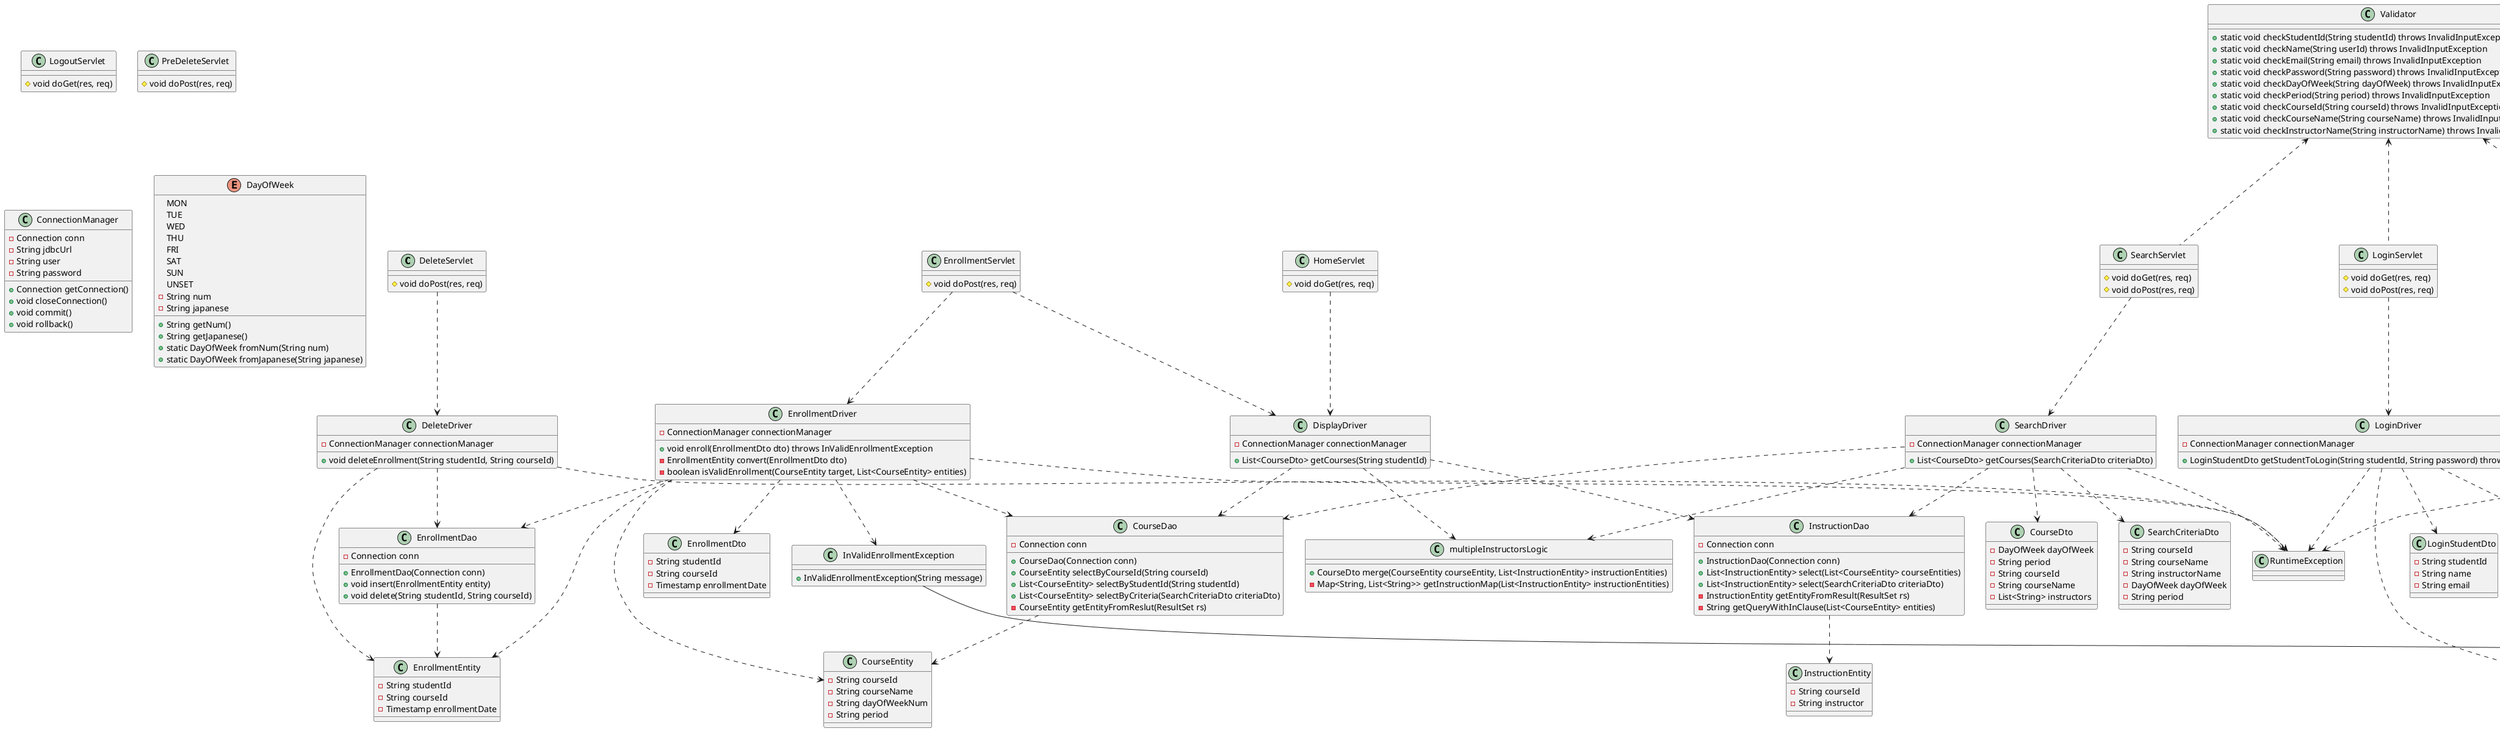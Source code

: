 @startuml

class DeleteServlet {
    #void doPost(res, req)
}

class EnrollmentServlet {
    #void doPost(res, req)
}

class HomeServlet {
    #void doGet(res, req)
}

class LoginServlet {
    #void doGet(res, req)
    #void doPost(res, req)
}

class LogoutServlet {
    #void doGet(res, req)
}

class PreDeleteServlet {
    #void doPost(res, req)
}

class SearchServlet {
    #void doGet(res, req)
    #void doPost(res, req)
}

class SignUpServlet {
    #void doGet(res, req)
    #void doPost(res, req)
}

class CourseDto {
    -DayOfWeek dayOfWeek
    -String period
    -String courseId
    -String courseName
    -List<String> instructors
}

class EnrollmentDto {
    -String studentId
    -String courseId
    -Timestamp enrollmentDate
}

class LoginStudentDto {
    -String studentId
    -String name
    -String email
}

class SearchCriteriaDto {
    -String courseId
    -String courseName
    -String instructorName
    -DayOfWeek dayOfWeek
    -String period
}

class StudentDto {
    -String studentId
    -String name
    -String email
    -String password
}

class CourseDao {
    -Connection conn
    +CourseDao(Connection conn)
    +CourseEntity selectByCourseId(String courseId)
    +List<CourseEntity> selectByStudentId(String studentId)
    +List<CourseEntity> selectByCriteria(SearchCriteriaDto criteriaDto)
    -CourseEntity getEntityFromReslut(ResultSet rs)
}

class EnrollmentDao {
    -Connection conn
    +EnrollmentDao(Connection conn)
    +void insert(EnrollmentEntity entity)
    +void delete(String studentId, String courseId)
}

class InstructionDao {
    -Connection conn
    +InstructionDao(Connection conn)
    +List<InstructionEntity> select(List<CourseEntity> courseEntities)
    +List<InstructionEntity> select(SearchCriteriaDto criteriaDto)
    -InstructionEntity getEntityFromResult(ResultSet rs)
    -String getQueryWithInClause(List<CourseEntity> entities)
}

class StudentDao {
    -Connection conn
    +StudentDao(Connection conn)
    +void insert(StudentEntity entity)
    +List<StudentEntity> select()
    +StudentEntity select(String studentId, String password)
}

class ConnectionManager {
    -Connection conn
    -String jdbcUrl
    -String user
    -String password
    +Connection getConnection()
    +void closeConnection()
    +void commit()
    +void rollback()
}

enum DayOfWeek {
    MON
    TUE
    WED
    THU
    FRI
    SAT
    SUN
    UNSET
    -String num
    -String japanese
    +String getNum()
    +String getJapanese()
    +static DayOfWeek fromNum(String num)
    +static DayOfWeek fromJapanese(String japanese)
}

class Validator {
    +static void checkStudentId(String studentId) throws InvalidInputException
    +static void checkName(String userId) throws InvalidInputException
    +static void checkEmail(String email) throws InvalidInputException
    +static void checkPassword(String password) throws InvalidInputException
    +static void checkDayOfWeek(String dayOfWeek) throws InvalidInputException
    +static void checkPeriod(String period) throws InvalidInputException
    +static void checkCourseId(String courseId) throws InvalidInputException
    +static void checkCourseName(String courseName) throws InvalidInputException
    +static void checkInstructorName(String instructorName) throws InvalidInputException
}

class CourseEntity {
    -String courseId
    -String courseName
    -String dayOfWeekNum
    -String period
}

class EnrollmentEntity {
    -String studentId
    -String courseId
    -Timestamp enrollmentDate
}

class InstructionEntity {
    -String courseId
    -String instructor
}

class StudentEntity {
    -String studentId
    -String name
    -String email
    -String password
}

class InValidEnrollmentException {
    +InValidEnrollmentException(String message)
}

class InvalidInputException {
    +InvalidInputException(String message)
    +InvalidInputException(String message, Throwable cause)
}

class LoginFailedException {
    +LoginFailedException(String message)
}

class SignUpFailedException {
    +SignUpFailedException(String message)
}

InValidEnrollmentException --|> Exception
InvalidInputException --|> Exception
LoginFailedException --|> Exception
SignUpFailedException --|> Exception

class multipleInstructorsLogic {
    +CourseDto merge(CourseEntity courseEntity, List<InstructionEntity> instructionEntities)
    -Map<String, List<String>> getInstructionMap(List<InstructionEntity> instructionEntities)
}

class DeleteDriver {
    -ConnectionManager connectionManager
    +void deleteEnrollment(String studentId, String courseId)
}

class DisplayDriver {
    -ConnectionManager connectionManager
    +List<CourseDto> getCourses(String studentId)
}

class EnrollmentDriver {
    -ConnectionManager connectionManager
    +void enroll(EnrollmentDto dto) throws InValidEnrollmentException
    -EnrollmentEntity convert(EnrollmentDto dto)
    -boolean isValidEnrollment(CourseEntity target, List<CourseEntity> entities)
}

class LoginDriver {
    -ConnectionManager connectionManager
    +LoginStudentDto getStudentToLogin(String studentId, String password) throws LoginFailedException
}

class SearchDriver {
    -ConnectionManager connectionManager
    +List<CourseDto> getCourses(SearchCriteriaDto criteriaDto)
}

class SignUpDriver {
    -ConnectionManager connectionManager
    +void signUp(StudentDto studentDto) throws SignUpFailedException
    -StudentEntity convertDtoToEntity(StudentDto dto)
    -void CheckIdAndEmail(StudentEntity target, List<StudentEntity> entities) throws SignUpFailedException
}

DeleteServlet ..> DeleteDriver
EnrollmentServlet ..> EnrollmentDriver
EnrollmentServlet ..> DisplayDriver
HomeServlet ..> DisplayDriver
LoginServlet ..> LoginDriver
SearchServlet ..> SearchDriver
SignUpServlet ..> SignUpDriver

DeleteDriver ..> EnrollmentDao
DisplayDriver ..> CourseDao
DisplayDriver ..> InstructionDao
EnrollmentDriver ..> CourseDao
EnrollmentDriver ..> EnrollmentDao
LoginDriver ..> StudentDao
SearchDriver ..> CourseDao
SearchDriver ..> InstructionDao
SignUpDriver ..> StudentDao

DisplayDriver ..> multipleInstructorsLogic
SearchDriver ..> multipleInstructorsLogic

Validator <.. SignUpServlet
Validator <.. LoginServlet
Validator <.. SearchServlet

DeleteDriver ..> EnrollmentEntity
EnrollmentDriver ..> EnrollmentDto
EnrollmentDriver ..> CourseEntity
EnrollmentDriver ..> EnrollmentEntity
LoginDriver ..> LoginStudentDto
LoginDriver ..> StudentEntity
SearchDriver ..> CourseDto
SearchDriver ..> SearchCriteriaDto
SignUpDriver ..> StudentDto
SignUpDriver ..> StudentEntity

EnrollmentDao ..> EnrollmentEntity
CourseDao ..> CourseEntity
InstructionDao ..> InstructionEntity
StudentDao ..> StudentEntity

DeleteDriver ..> RuntimeException
EnrollmentDriver ..> InValidEnrollmentException
EnrollmentDriver ..> RuntimeException
LoginDriver ..> LoginFailedException
LoginDriver ..> RuntimeException
SearchDriver ..> RuntimeException
SignUpDriver ..> SignUpFailedException
SignUpDriver ..> RuntimeException

@enduml
